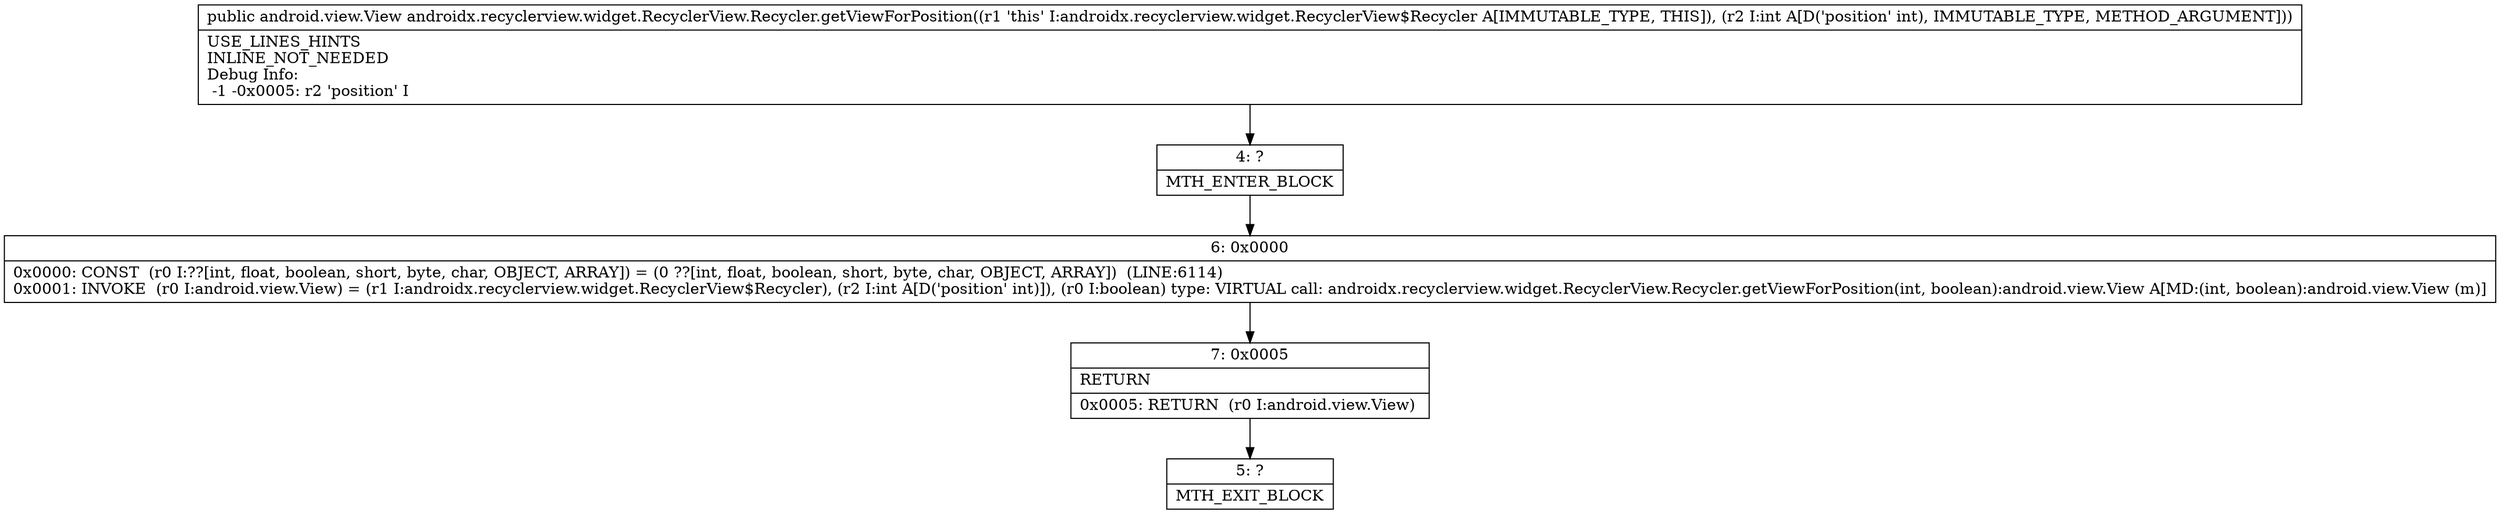 digraph "CFG forandroidx.recyclerview.widget.RecyclerView.Recycler.getViewForPosition(I)Landroid\/view\/View;" {
Node_4 [shape=record,label="{4\:\ ?|MTH_ENTER_BLOCK\l}"];
Node_6 [shape=record,label="{6\:\ 0x0000|0x0000: CONST  (r0 I:??[int, float, boolean, short, byte, char, OBJECT, ARRAY]) = (0 ??[int, float, boolean, short, byte, char, OBJECT, ARRAY])  (LINE:6114)\l0x0001: INVOKE  (r0 I:android.view.View) = (r1 I:androidx.recyclerview.widget.RecyclerView$Recycler), (r2 I:int A[D('position' int)]), (r0 I:boolean) type: VIRTUAL call: androidx.recyclerview.widget.RecyclerView.Recycler.getViewForPosition(int, boolean):android.view.View A[MD:(int, boolean):android.view.View (m)]\l}"];
Node_7 [shape=record,label="{7\:\ 0x0005|RETURN\l|0x0005: RETURN  (r0 I:android.view.View) \l}"];
Node_5 [shape=record,label="{5\:\ ?|MTH_EXIT_BLOCK\l}"];
MethodNode[shape=record,label="{public android.view.View androidx.recyclerview.widget.RecyclerView.Recycler.getViewForPosition((r1 'this' I:androidx.recyclerview.widget.RecyclerView$Recycler A[IMMUTABLE_TYPE, THIS]), (r2 I:int A[D('position' int), IMMUTABLE_TYPE, METHOD_ARGUMENT]))  | USE_LINES_HINTS\lINLINE_NOT_NEEDED\lDebug Info:\l  \-1 \-0x0005: r2 'position' I\l}"];
MethodNode -> Node_4;Node_4 -> Node_6;
Node_6 -> Node_7;
Node_7 -> Node_5;
}


